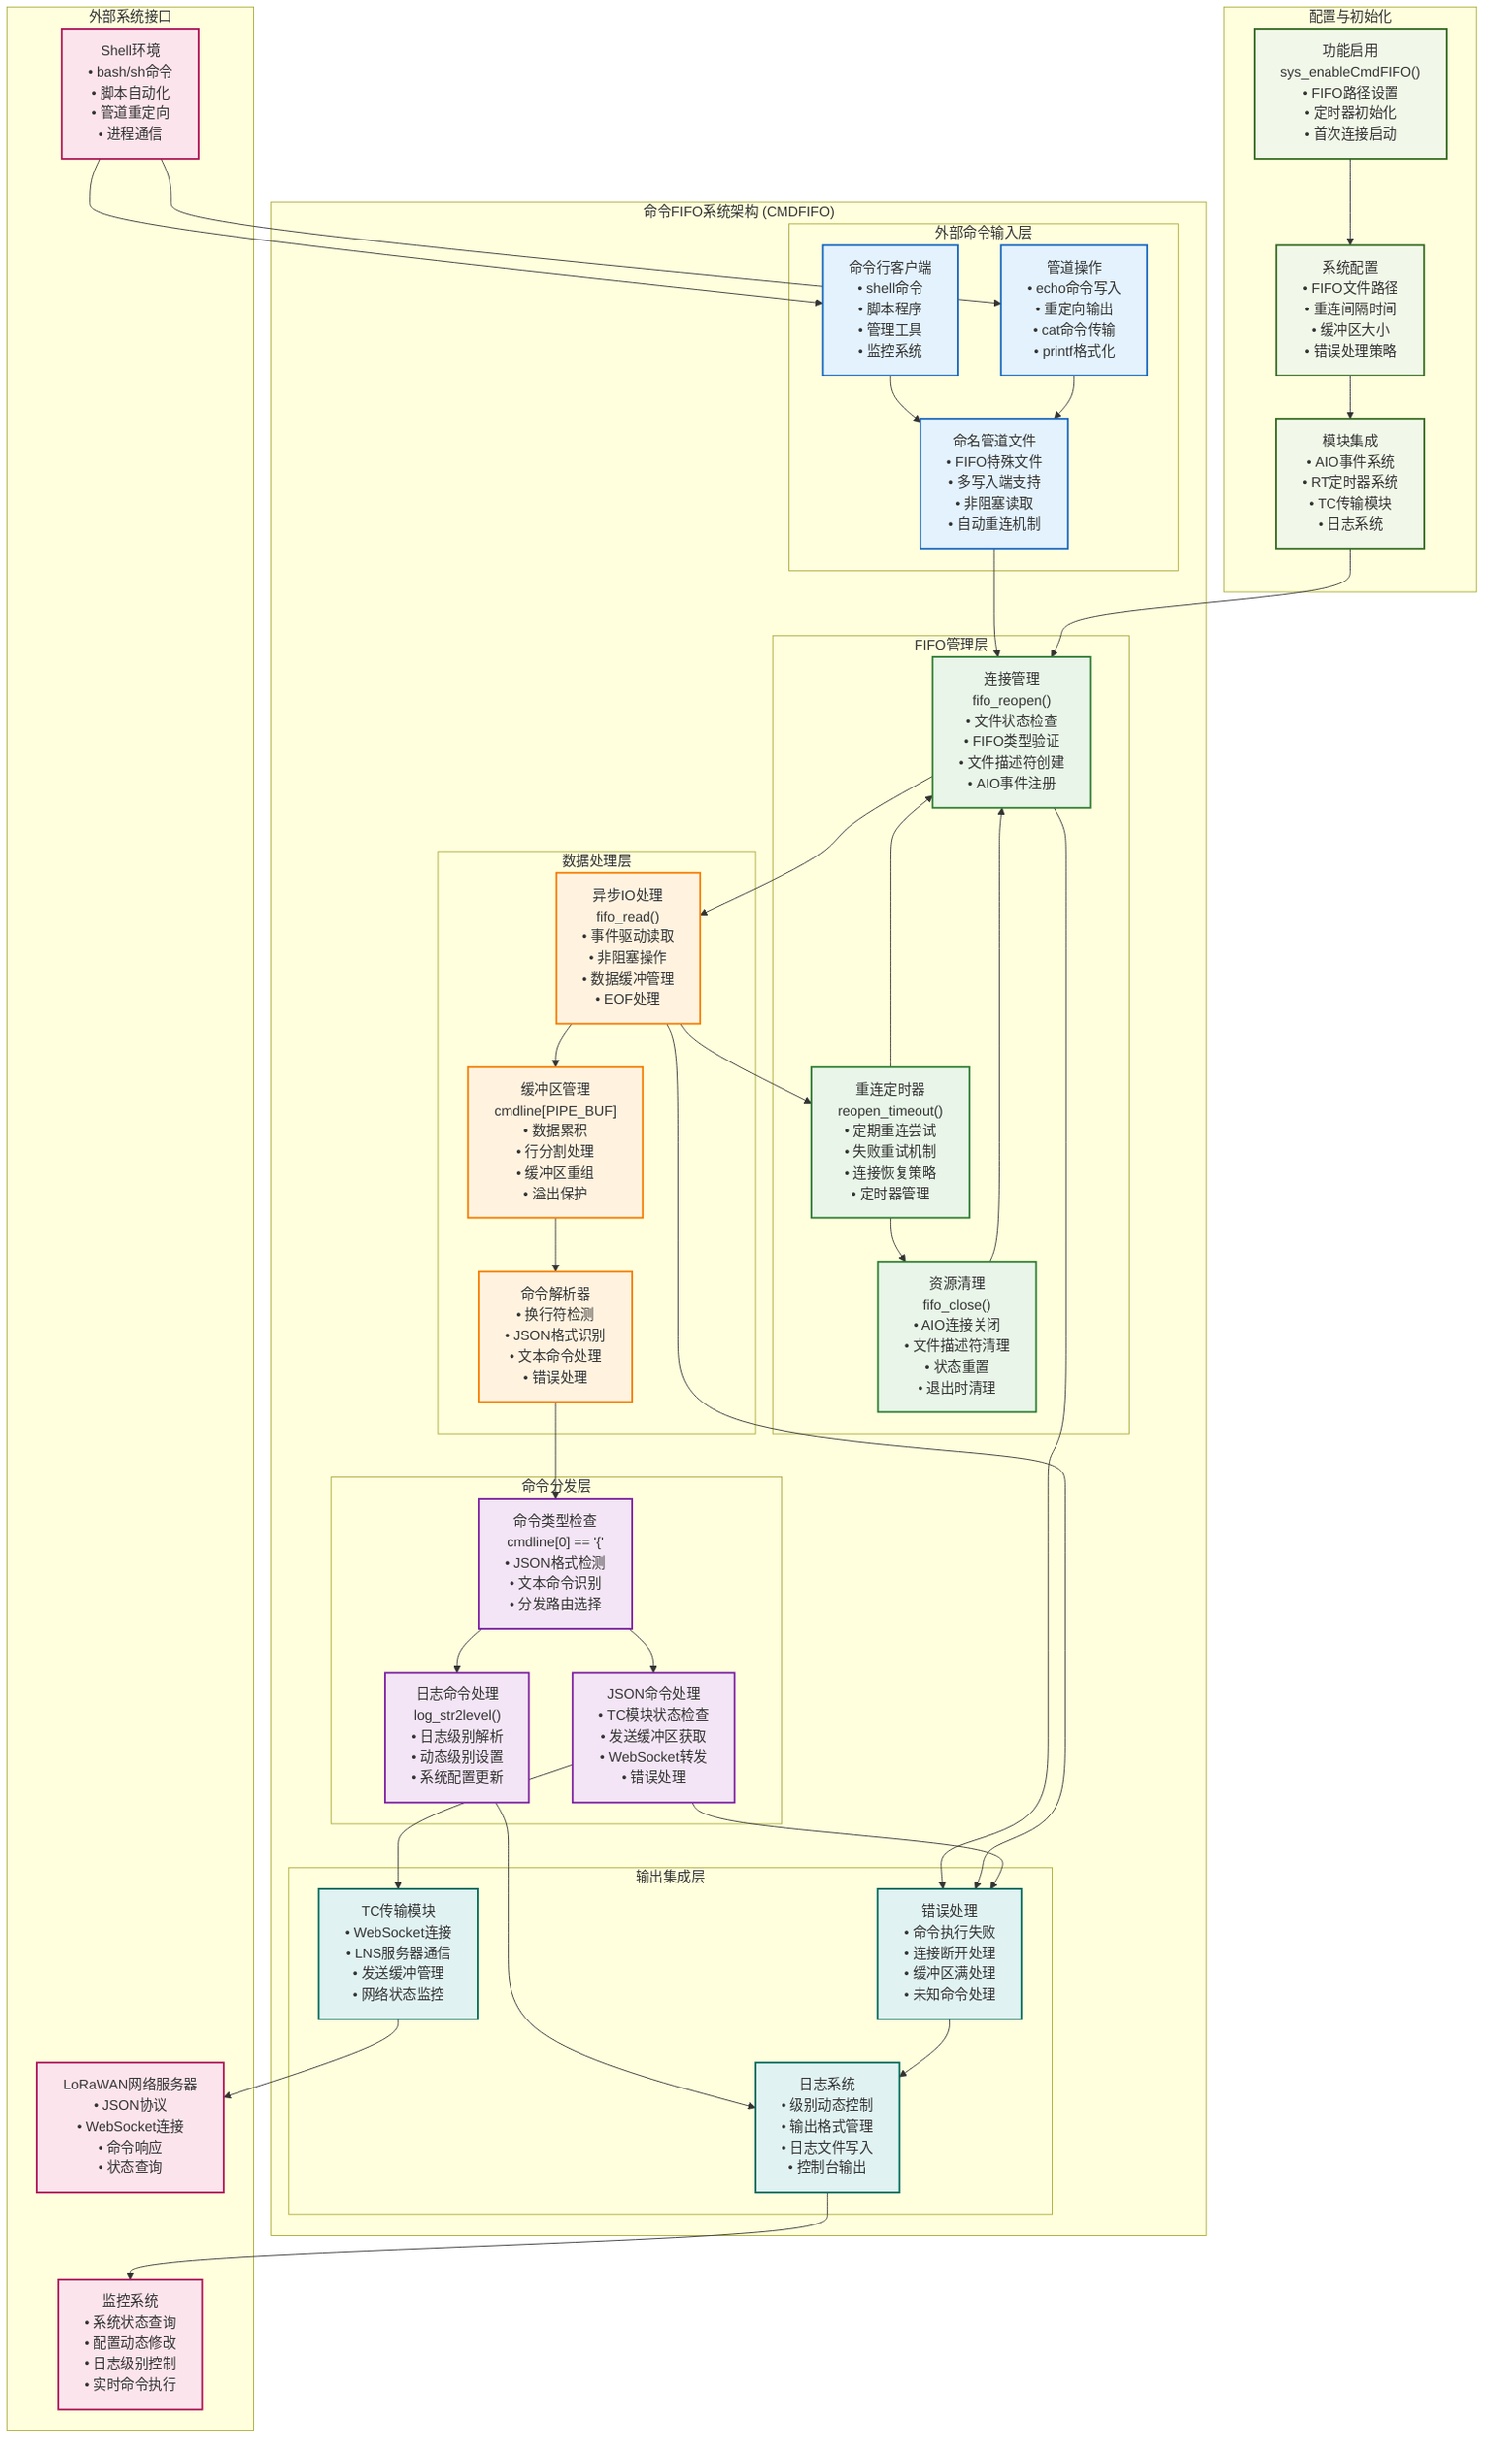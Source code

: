 graph TB
    subgraph "命令FIFO系统架构 (CMDFIFO)"
        subgraph "外部命令输入层"
            CLI["命令行客户端<br/>• shell命令<br/>• 脚本程序<br/>• 管理工具<br/>• 监控系统"]
            
            FIFO_FILE["命名管道文件<br/>• FIFO特殊文件<br/>• 多写入端支持<br/>• 非阻塞读取<br/>• 自动重连机制"]
            
            PIPES["管道操作<br/>• echo命令写入<br/>• 重定向输出<br/>• cat命令传输<br/>• printf格式化"]
        end
        
        subgraph "FIFO管理层"
            REOPEN["连接管理<br/>fifo_reopen()<br/>• 文件状态检查<br/>• FIFO类型验证<br/>• 文件描述符创建<br/>• AIO事件注册"]
            
            TIMER["重连定时器<br/>reopen_timeout()<br/>• 定期重连尝试<br/>• 失败重试机制<br/>• 连接恢复策略<br/>• 定时器管理"]
            
            CLEANUP["资源清理<br/>fifo_close()<br/>• AIO连接关闭<br/>• 文件描述符清理<br/>• 状态重置<br/>• 退出时清理"]
        end
        
        subgraph "数据处理层"
            AIO["异步IO处理<br/>fifo_read()<br/>• 事件驱动读取<br/>• 非阻塞操作<br/>• 数据缓冲管理<br/>• EOF处理"]
            
            BUFFER["缓冲区管理<br/>cmdline[PIPE_BUF]<br/>• 数据累积<br/>• 行分割处理<br/>• 缓冲区重组<br/>• 溢出保护"]
            
            PARSER["命令解析器<br/>• 换行符检测<br/>• JSON格式识别<br/>• 文本命令处理<br/>• 错误处理"]
        end
        
        subgraph "命令分发层"
            TYPE_CHECK["命令类型检查<br/>cmdline[0] == '{'<br/>• JSON格式检测<br/>• 文本命令识别<br/>• 分发路由选择"]
            
            LOG_CMD["日志命令处理<br/>log_str2level()<br/>• 日志级别解析<br/>• 动态级别设置<br/>• 系统配置更新"]
            
            JSON_CMD["JSON命令处理<br/>• TC模块状态检查<br/>• 发送缓冲区获取<br/>• WebSocket转发<br/>• 错误处理"]
        end
        
        subgraph "输出集成层"
            TC_MODULE["TC传输模块<br/>• WebSocket连接<br/>• LNS服务器通信<br/>• 发送缓冲管理<br/>• 网络状态监控"]
            
            LOG_SYSTEM["日志系统<br/>• 级别动态控制<br/>• 输出格式管理<br/>• 日志文件写入<br/>• 控制台输出"]
            
            ERROR_LOG["错误处理<br/>• 命令执行失败<br/>• 连接断开处理<br/>• 缓冲区满处理<br/>• 未知命令处理"]
        end
    end
    
    subgraph "外部系统接口"
        SHELL["Shell环境<br/>• bash/sh命令<br/>• 脚本自动化<br/>• 管道重定向<br/>• 进程通信"]
        
        LNS["LoRaWAN网络服务器<br/>• JSON协议<br/>• WebSocket连接<br/>• 命令响应<br/>• 状态查询"]
        
        MONITOR["监控系统<br/>• 系统状态查询<br/>• 配置动态修改<br/>• 日志级别控制<br/>• 实时命令执行"]
    end
    
    subgraph "配置与初始化"
        ENABLE["功能启用<br/>sys_enableCmdFIFO()<br/>• FIFO路径设置<br/>• 定时器初始化<br/>• 首次连接启动"]
        
        CONFIG["系统配置<br/>• FIFO文件路径<br/>• 重连间隔时间<br/>• 缓冲区大小<br/>• 错误处理策略"]
        
        INTEGRATION["模块集成<br/>• AIO事件系统<br/>• RT定时器系统<br/>• TC传输模块<br/>• 日志系统"]
    end
    
    %% 数据流连接
    CLI --> FIFO_FILE
    PIPES --> FIFO_FILE
    FIFO_FILE --> REOPEN
    
    REOPEN --> AIO
    TIMER --> REOPEN
    AIO --> BUFFER
    BUFFER --> PARSER
    
    PARSER --> TYPE_CHECK
    TYPE_CHECK --> LOG_CMD
    TYPE_CHECK --> JSON_CMD
    
    LOG_CMD --> LOG_SYSTEM
    JSON_CMD --> TC_MODULE
    
    TC_MODULE --> LNS
    LOG_SYSTEM --> MONITOR
    ERROR_LOG --> LOG_SYSTEM
    
    %% 控制流连接
    CLEANUP --> REOPEN
    TIMER --> CLEANUP
    AIO --> TIMER
    
    SHELL --> CLI
    SHELL --> PIPES
    
    ENABLE --> CONFIG
    CONFIG --> INTEGRATION
    INTEGRATION --> REOPEN
    
    %% 错误处理连接
    REOPEN --> ERROR_LOG
    AIO --> ERROR_LOG
    JSON_CMD --> ERROR_LOG
    
    %% 样式定义
    classDef inputLayer fill:#e3f2fd,stroke:#1565c0,stroke-width:2px
    classDef fifoMgmt fill:#e8f5e8,stroke:#2e7d32,stroke-width:2px
    classDef dataProc fill:#fff3e0,stroke:#f57c00,stroke-width:2px
    classDef cmdDispatch fill:#f3e5f5,stroke:#7b1fa2,stroke-width:2px
    classDef outputInteg fill:#e0f2f1,stroke:#00695c,stroke-width:2px
    classDef external fill:#fce4ec,stroke:#ad1457,stroke-width:2px
    classDef config fill:#f1f8e9,stroke:#33691e,stroke-width:2px
    
    class CLI,FIFO_FILE,PIPES inputLayer
    class REOPEN,TIMER,CLEANUP fifoMgmt
    class AIO,BUFFER,PARSER dataProc
    class TYPE_CHECK,LOG_CMD,JSON_CMD cmdDispatch
    class TC_MODULE,LOG_SYSTEM,ERROR_LOG outputInteg
    class SHELL,LNS,MONITOR external
    class ENABLE,CONFIG,INTEGRATION config